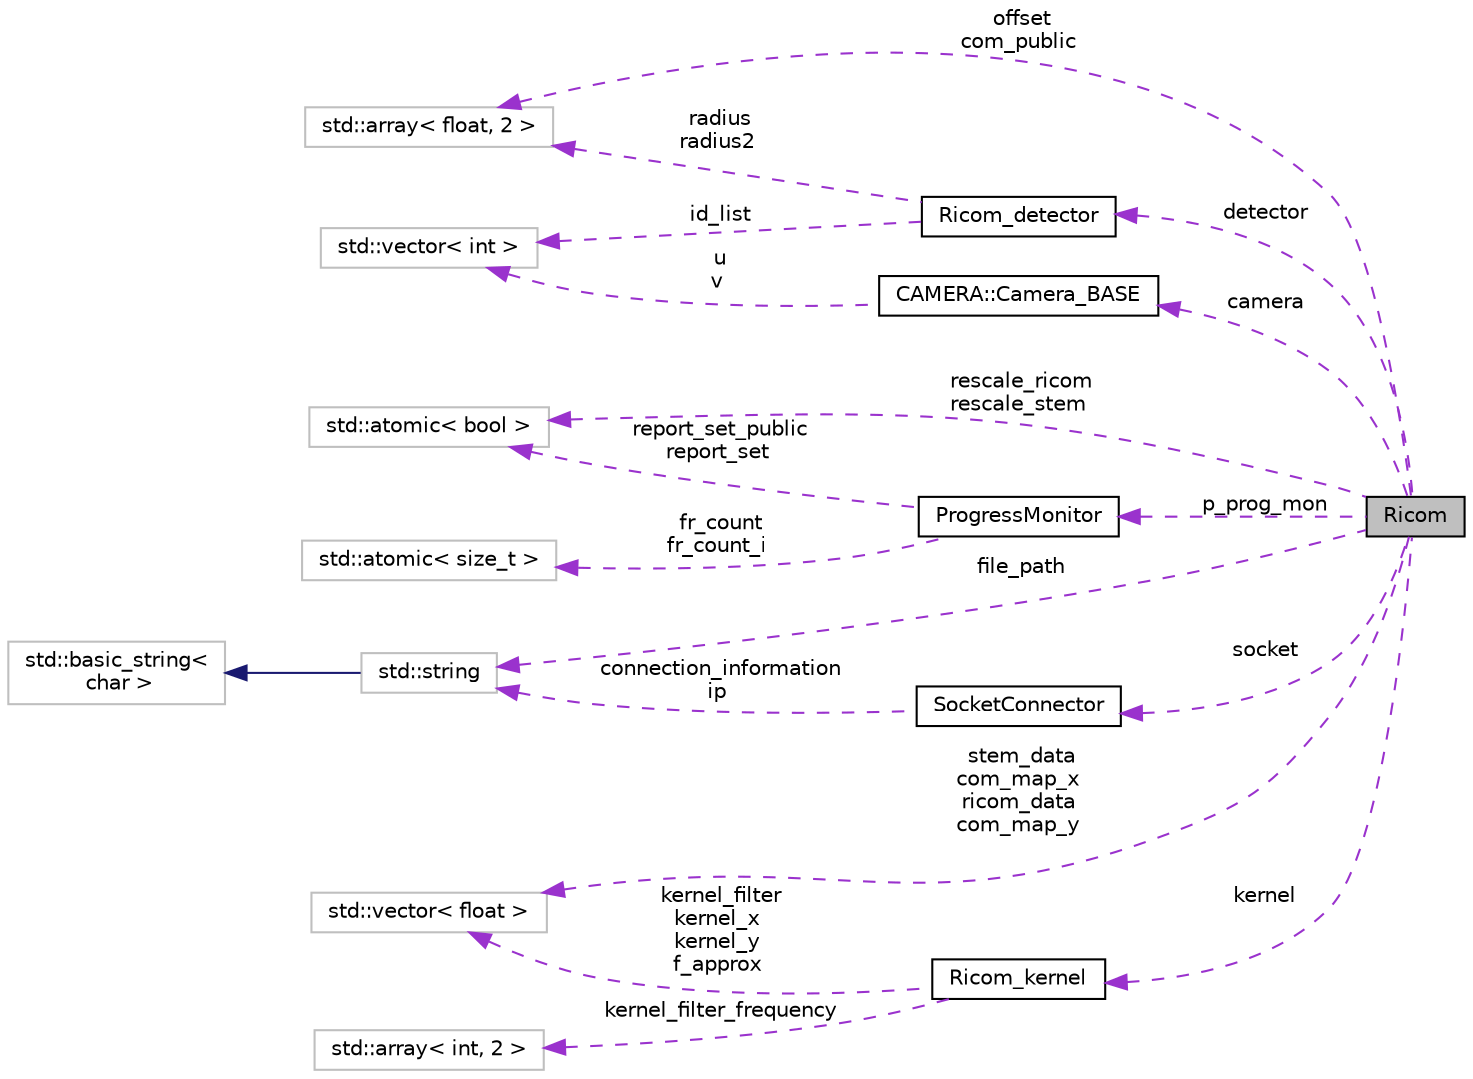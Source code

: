 digraph "Ricom"
{
 // LATEX_PDF_SIZE
  edge [fontname="Helvetica",fontsize="10",labelfontname="Helvetica",labelfontsize="10"];
  node [fontname="Helvetica",fontsize="10",shape=record];
  rankdir="LR";
  Node1 [label="Ricom",height=0.2,width=0.4,color="black", fillcolor="grey75", style="filled", fontcolor="black",tooltip=" "];
  Node2 -> Node1 [dir="back",color="darkorchid3",fontsize="10",style="dashed",label=" offset\ncom_public" ,fontname="Helvetica"];
  Node2 [label="std::array\< float, 2 \>",height=0.2,width=0.4,color="grey75", fillcolor="white", style="filled",tooltip=" "];
  Node3 -> Node1 [dir="back",color="darkorchid3",fontsize="10",style="dashed",label=" p_prog_mon" ,fontname="Helvetica"];
  Node3 [label="ProgressMonitor",height=0.2,width=0.4,color="black", fillcolor="white", style="filled",URL="$d1/dcc/classProgressMonitor.html",tooltip=" "];
  Node4 -> Node3 [dir="back",color="darkorchid3",fontsize="10",style="dashed",label=" report_set_public\nreport_set" ,fontname="Helvetica"];
  Node4 [label="std::atomic\< bool \>",height=0.2,width=0.4,color="grey75", fillcolor="white", style="filled",tooltip=" "];
  Node5 -> Node3 [dir="back",color="darkorchid3",fontsize="10",style="dashed",label=" fr_count\nfr_count_i" ,fontname="Helvetica"];
  Node5 [label="std::atomic\< size_t \>",height=0.2,width=0.4,color="grey75", fillcolor="white", style="filled",tooltip=" "];
  Node4 -> Node1 [dir="back",color="darkorchid3",fontsize="10",style="dashed",label=" rescale_ricom\nrescale_stem" ,fontname="Helvetica"];
  Node6 -> Node1 [dir="back",color="darkorchid3",fontsize="10",style="dashed",label=" socket" ,fontname="Helvetica"];
  Node6 [label="SocketConnector",height=0.2,width=0.4,color="black", fillcolor="white", style="filled",URL="$d7/d76/classSocketConnector.html",tooltip=" "];
  Node7 -> Node6 [dir="back",color="darkorchid3",fontsize="10",style="dashed",label=" connection_information\nip" ,fontname="Helvetica"];
  Node7 [label="std::string",height=0.2,width=0.4,color="grey75", fillcolor="white", style="filled",tooltip="STL class."];
  Node8 -> Node7 [dir="back",color="midnightblue",fontsize="10",style="solid",fontname="Helvetica"];
  Node8 [label="std::basic_string\<\l char \>",height=0.2,width=0.4,color="grey75", fillcolor="white", style="filled",tooltip="STL class."];
  Node9 -> Node1 [dir="back",color="darkorchid3",fontsize="10",style="dashed",label=" camera" ,fontname="Helvetica"];
  Node9 [label="CAMERA::Camera_BASE",height=0.2,width=0.4,color="black", fillcolor="white", style="filled",URL="$d3/d29/classCAMERA_1_1Camera__BASE.html",tooltip=" "];
  Node10 -> Node9 [dir="back",color="darkorchid3",fontsize="10",style="dashed",label=" u\nv" ,fontname="Helvetica"];
  Node10 [label="std::vector\< int \>",height=0.2,width=0.4,color="grey75", fillcolor="white", style="filled",tooltip=" "];
  Node7 -> Node1 [dir="back",color="darkorchid3",fontsize="10",style="dashed",label=" file_path" ,fontname="Helvetica"];
  Node11 -> Node1 [dir="back",color="darkorchid3",fontsize="10",style="dashed",label=" stem_data\ncom_map_x\nricom_data\ncom_map_y" ,fontname="Helvetica"];
  Node11 [label="std::vector\< float \>",height=0.2,width=0.4,color="grey75", fillcolor="white", style="filled",tooltip=" "];
  Node12 -> Node1 [dir="back",color="darkorchid3",fontsize="10",style="dashed",label=" kernel" ,fontname="Helvetica"];
  Node12 [label="Ricom_kernel",height=0.2,width=0.4,color="black", fillcolor="white", style="filled",URL="$de/d71/classRicom__kernel.html",tooltip=" "];
  Node13 -> Node12 [dir="back",color="darkorchid3",fontsize="10",style="dashed",label=" kernel_filter_frequency" ,fontname="Helvetica"];
  Node13 [label="std::array\< int, 2 \>",height=0.2,width=0.4,color="grey75", fillcolor="white", style="filled",tooltip=" "];
  Node11 -> Node12 [dir="back",color="darkorchid3",fontsize="10",style="dashed",label=" kernel_filter\nkernel_x\nkernel_y\nf_approx" ,fontname="Helvetica"];
  Node14 -> Node1 [dir="back",color="darkorchid3",fontsize="10",style="dashed",label=" detector" ,fontname="Helvetica"];
  Node14 [label="Ricom_detector",height=0.2,width=0.4,color="black", fillcolor="white", style="filled",URL="$d6/da7/classRicom__detector.html",tooltip=" "];
  Node2 -> Node14 [dir="back",color="darkorchid3",fontsize="10",style="dashed",label=" radius\nradius2" ,fontname="Helvetica"];
  Node10 -> Node14 [dir="back",color="darkorchid3",fontsize="10",style="dashed",label=" id_list" ,fontname="Helvetica"];
}
